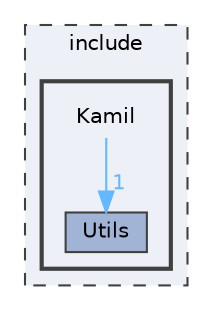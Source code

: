 digraph "include/Kamil"
{
 // LATEX_PDF_SIZE
  bgcolor="transparent";
  edge [fontname=Helvetica,fontsize=10,labelfontname=Helvetica,labelfontsize=10];
  node [fontname=Helvetica,fontsize=10,shape=box,height=0.2,width=0.4];
  compound=true
  subgraph clusterdir_d44c64559bbebec7f509842c48db8b23 {
    graph [ bgcolor="#edf0f7", pencolor="grey25", label="include", fontname=Helvetica,fontsize=10 style="filled,dashed", URL="dir_d44c64559bbebec7f509842c48db8b23.html",tooltip=""]
  subgraph clusterdir_d9de73a1c6816e85c8f99dfa08715ffa {
    graph [ bgcolor="#edf0f7", pencolor="grey25", label="", fontname=Helvetica,fontsize=10 style="filled,bold", URL="dir_d9de73a1c6816e85c8f99dfa08715ffa.html",tooltip=""]
    dir_d9de73a1c6816e85c8f99dfa08715ffa [shape=plaintext, label="Kamil"];
  dir_600cf270e7edf427cc2428046414286a [label="Utils", fillcolor="#a2b4d6", color="grey25", style="filled", URL="dir_600cf270e7edf427cc2428046414286a.html",tooltip=""];
  }
  }
  dir_d9de73a1c6816e85c8f99dfa08715ffa->dir_600cf270e7edf427cc2428046414286a [headlabel="1", labeldistance=1.5 headhref="dir_000001_000002.html" color="steelblue1" fontcolor="steelblue1"];
}
